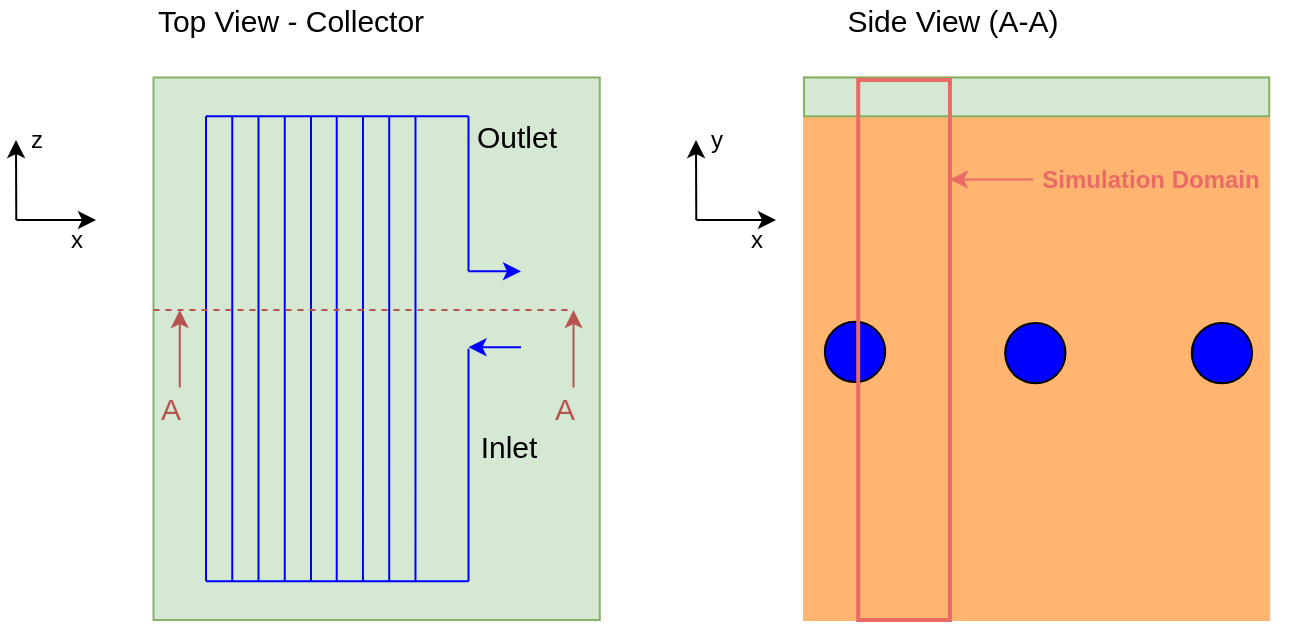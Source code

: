 <mxfile version="16.0.0" type="device"><diagram id="qGkrM2VVSf9EW1ImrNwJ" name="Seite-1"><mxGraphModel dx="1102" dy="985" grid="1" gridSize="10" guides="1" tooltips="1" connect="1" arrows="1" fold="1" page="1" pageScale="1" pageWidth="827" pageHeight="1169" math="0" shadow="0"><root><mxCell id="0"/><mxCell id="1" parent="0"/><mxCell id="gkoivfk0tLH07g9PlMV8-37" value="" style="group;fontSize=15;" parent="1" vertex="1" connectable="0"><mxGeometry x="88.75" y="170" width="229.688" height="310" as="geometry"/></mxCell><mxCell id="gkoivfk0tLH07g9PlMV8-13" value="" style="rounded=0;whiteSpace=wrap;html=1;fillColor=#d5e8d4;strokeColor=#82b366;fontSize=15;" parent="gkoivfk0tLH07g9PlMV8-37" vertex="1"><mxGeometry y="38.75" width="223.125" height="271.25" as="geometry"/></mxCell><mxCell id="gkoivfk0tLH07g9PlMV8-2" value="" style="endArrow=none;html=1;rounded=0;strokeColor=#0000FF;fontSize=15;" parent="gkoivfk0tLH07g9PlMV8-37" edge="1"><mxGeometry width="50" height="50" relative="1" as="geometry"><mxPoint x="26.25" y="290.625" as="sourcePoint"/><mxPoint x="26.25" y="58.125" as="targetPoint"/><Array as="points"><mxPoint x="26.25" y="232.5"/></Array></mxGeometry></mxCell><mxCell id="gkoivfk0tLH07g9PlMV8-3" value="" style="endArrow=none;html=1;rounded=0;strokeColor=#0000FF;fontSize=15;" parent="gkoivfk0tLH07g9PlMV8-37" edge="1"><mxGeometry width="50" height="50" relative="1" as="geometry"><mxPoint x="39.375" y="290.625" as="sourcePoint"/><mxPoint x="39.375" y="58.125" as="targetPoint"/><Array as="points"><mxPoint x="39.375" y="232.5"/></Array></mxGeometry></mxCell><mxCell id="gkoivfk0tLH07g9PlMV8-4" value="" style="endArrow=none;html=1;rounded=0;strokeColor=#0000FF;fontSize=15;" parent="gkoivfk0tLH07g9PlMV8-37" edge="1"><mxGeometry width="50" height="50" relative="1" as="geometry"><mxPoint x="52.5" y="290.625" as="sourcePoint"/><mxPoint x="52.5" y="58.125" as="targetPoint"/><Array as="points"><mxPoint x="52.5" y="232.5"/></Array></mxGeometry></mxCell><mxCell id="gkoivfk0tLH07g9PlMV8-5" value="" style="endArrow=none;html=1;rounded=0;strokeColor=#0000FF;fontSize=15;" parent="gkoivfk0tLH07g9PlMV8-37" edge="1"><mxGeometry width="50" height="50" relative="1" as="geometry"><mxPoint x="65.625" y="290.625" as="sourcePoint"/><mxPoint x="65.625" y="58.125" as="targetPoint"/><Array as="points"><mxPoint x="65.625" y="232.5"/></Array></mxGeometry></mxCell><mxCell id="gkoivfk0tLH07g9PlMV8-6" value="" style="endArrow=none;html=1;rounded=0;strokeColor=#0000FF;fontSize=15;" parent="gkoivfk0tLH07g9PlMV8-37" edge="1"><mxGeometry width="50" height="50" relative="1" as="geometry"><mxPoint x="78.75" y="290.625" as="sourcePoint"/><mxPoint x="78.75" y="58.125" as="targetPoint"/><Array as="points"><mxPoint x="78.75" y="232.5"/></Array></mxGeometry></mxCell><mxCell id="gkoivfk0tLH07g9PlMV8-7" value="" style="endArrow=none;html=1;rounded=0;strokeColor=#0000FF;fontSize=15;" parent="gkoivfk0tLH07g9PlMV8-37" edge="1"><mxGeometry width="50" height="50" relative="1" as="geometry"><mxPoint x="91.613" y="290.625" as="sourcePoint"/><mxPoint x="91.613" y="58.125" as="targetPoint"/><Array as="points"><mxPoint x="91.613" y="232.5"/></Array></mxGeometry></mxCell><mxCell id="gkoivfk0tLH07g9PlMV8-8" value="" style="endArrow=none;html=1;rounded=0;strokeColor=#0000FF;fontSize=15;" parent="gkoivfk0tLH07g9PlMV8-37" edge="1"><mxGeometry width="50" height="50" relative="1" as="geometry"><mxPoint x="104.737" y="290.625" as="sourcePoint"/><mxPoint x="104.737" y="58.125" as="targetPoint"/><Array as="points"><mxPoint x="104.738" y="232.5"/></Array></mxGeometry></mxCell><mxCell id="gkoivfk0tLH07g9PlMV8-9" value="" style="endArrow=none;html=1;rounded=0;strokeColor=#0000FF;fontSize=15;" parent="gkoivfk0tLH07g9PlMV8-37" edge="1"><mxGeometry width="50" height="50" relative="1" as="geometry"><mxPoint x="117.862" y="290.625" as="sourcePoint"/><mxPoint x="117.862" y="58.125" as="targetPoint"/><Array as="points"><mxPoint x="117.863" y="232.5"/></Array></mxGeometry></mxCell><mxCell id="gkoivfk0tLH07g9PlMV8-10" value="" style="endArrow=none;html=1;rounded=0;strokeColor=#0000FF;fontSize=15;" parent="gkoivfk0tLH07g9PlMV8-37" edge="1"><mxGeometry width="50" height="50" relative="1" as="geometry"><mxPoint x="130.987" y="290.625" as="sourcePoint"/><mxPoint x="130.987" y="58.125" as="targetPoint"/><Array as="points"><mxPoint x="130.988" y="232.5"/></Array></mxGeometry></mxCell><mxCell id="gkoivfk0tLH07g9PlMV8-15" value="" style="endArrow=none;html=1;rounded=0;strokeColor=#0000FF;fontSize=15;" parent="gkoivfk0tLH07g9PlMV8-37" edge="1"><mxGeometry width="50" height="50" relative="1" as="geometry"><mxPoint x="26.25" y="58.125" as="sourcePoint"/><mxPoint x="157.5" y="58.125" as="targetPoint"/><Array as="points"><mxPoint x="52.5" y="58.125"/></Array></mxGeometry></mxCell><mxCell id="gkoivfk0tLH07g9PlMV8-16" value="" style="endArrow=none;html=1;rounded=0;strokeColor=#0000FF;fontSize=15;" parent="gkoivfk0tLH07g9PlMV8-37" edge="1"><mxGeometry width="50" height="50" relative="1" as="geometry"><mxPoint x="26.25" y="290.625" as="sourcePoint"/><mxPoint x="157.5" y="290.625" as="targetPoint"/><Array as="points"><mxPoint x="52.5" y="290.625"/></Array></mxGeometry></mxCell><mxCell id="gkoivfk0tLH07g9PlMV8-17" value="" style="endArrow=none;html=1;rounded=0;strokeColor=#0000FF;fontSize=15;" parent="gkoivfk0tLH07g9PlMV8-37" edge="1"><mxGeometry width="50" height="50" relative="1" as="geometry"><mxPoint x="157.5" y="290.625" as="sourcePoint"/><mxPoint x="157.5" y="174.375" as="targetPoint"/><Array as="points"><mxPoint x="157.5" y="232.5"/></Array></mxGeometry></mxCell><mxCell id="gkoivfk0tLH07g9PlMV8-19" value="" style="endArrow=none;html=1;rounded=0;strokeColor=#0000FF;fontSize=15;" parent="gkoivfk0tLH07g9PlMV8-37" edge="1"><mxGeometry width="50" height="50" relative="1" as="geometry"><mxPoint x="157.5" y="135.625" as="sourcePoint"/><mxPoint x="157.5" y="58.125" as="targetPoint"/><Array as="points"><mxPoint x="157.5" y="116.25"/></Array></mxGeometry></mxCell><mxCell id="gkoivfk0tLH07g9PlMV8-21" value="Inlet" style="text;html=1;align=center;verticalAlign=middle;resizable=0;points=[];autosize=1;strokeColor=none;fillColor=none;fontSize=15;" parent="gkoivfk0tLH07g9PlMV8-37" vertex="1"><mxGeometry x="157.5" y="213.125" width="40" height="20" as="geometry"/></mxCell><mxCell id="gkoivfk0tLH07g9PlMV8-22" value="Outlet" style="text;html=1;align=center;verticalAlign=middle;resizable=0;points=[];autosize=1;strokeColor=none;fillColor=none;fontSize=15;" parent="gkoivfk0tLH07g9PlMV8-37" vertex="1"><mxGeometry x="150.938" y="58.125" width="60" height="20" as="geometry"/></mxCell><mxCell id="gkoivfk0tLH07g9PlMV8-25" value="" style="endArrow=classic;html=1;rounded=0;strokeColor=#0000FF;fontSize=15;" parent="gkoivfk0tLH07g9PlMV8-37" edge="1"><mxGeometry width="50" height="50" relative="1" as="geometry"><mxPoint x="183.75" y="173.6" as="sourcePoint"/><mxPoint x="157.5" y="173.6" as="targetPoint"/><Array as="points"><mxPoint x="170.625" y="173.6"/></Array></mxGeometry></mxCell><mxCell id="gkoivfk0tLH07g9PlMV8-27" value="" style="endArrow=classic;html=1;rounded=0;strokeColor=#0000FF;fontSize=15;" parent="gkoivfk0tLH07g9PlMV8-37" edge="1"><mxGeometry width="50" height="50" relative="1" as="geometry"><mxPoint x="170.625" y="135.625" as="sourcePoint"/><mxPoint x="183.75" y="135.625" as="targetPoint"/><Array as="points"><mxPoint x="157.5" y="135.625"/></Array></mxGeometry></mxCell><mxCell id="gkoivfk0tLH07g9PlMV8-28" value="Top View - Collector" style="text;html=1;align=center;verticalAlign=middle;resizable=0;points=[];autosize=1;strokeColor=none;fillColor=none;fontSize=15;" parent="gkoivfk0tLH07g9PlMV8-37" vertex="1"><mxGeometry x="-6.562" width="150" height="20" as="geometry"/></mxCell><mxCell id="gkoivfk0tLH07g9PlMV8-30" value="" style="endArrow=none;dashed=1;html=1;rounded=0;strokeColor=#b85450;fillColor=#f8cecc;fontSize=15;" parent="gkoivfk0tLH07g9PlMV8-37" edge="1"><mxGeometry width="50" height="50" relative="1" as="geometry"><mxPoint y="155" as="sourcePoint"/><mxPoint x="210" y="155" as="targetPoint"/></mxGeometry></mxCell><mxCell id="gkoivfk0tLH07g9PlMV8-32" value="" style="endArrow=classic;html=1;rounded=0;strokeColor=#b85450;fillColor=#f8cecc;fontSize=15;" parent="gkoivfk0tLH07g9PlMV8-37" edge="1"><mxGeometry width="50" height="50" relative="1" as="geometry"><mxPoint x="210" y="193.75" as="sourcePoint"/><mxPoint x="210" y="155" as="targetPoint"/></mxGeometry></mxCell><mxCell id="gkoivfk0tLH07g9PlMV8-33" value="" style="endArrow=classic;html=1;rounded=0;strokeColor=#b85450;fillColor=#f8cecc;fontSize=15;" parent="gkoivfk0tLH07g9PlMV8-37" edge="1"><mxGeometry width="50" height="50" relative="1" as="geometry"><mxPoint x="13.125" y="193.75" as="sourcePoint"/><mxPoint x="13.125" y="155" as="targetPoint"/></mxGeometry></mxCell><mxCell id="gkoivfk0tLH07g9PlMV8-34" value="&lt;font color=&quot;#b85450&quot; style=&quot;font-size: 15px;&quot;&gt;A&lt;/font&gt;" style="text;html=1;align=center;verticalAlign=middle;resizable=0;points=[];autosize=1;strokeColor=none;fillColor=none;fontSize=15;" parent="gkoivfk0tLH07g9PlMV8-37" vertex="1"><mxGeometry x="190.312" y="193.75" width="30" height="20" as="geometry"/></mxCell><mxCell id="gkoivfk0tLH07g9PlMV8-35" value="&lt;font color=&quot;#b85450&quot; style=&quot;font-size: 15px;&quot;&gt;A&lt;/font&gt;" style="text;html=1;align=center;verticalAlign=middle;resizable=0;points=[];autosize=1;strokeColor=none;fillColor=none;fontSize=15;" parent="gkoivfk0tLH07g9PlMV8-37" vertex="1"><mxGeometry x="-6.562" y="193.75" width="30" height="20" as="geometry"/></mxCell><mxCell id="gkoivfk0tLH07g9PlMV8-39" value="" style="group;fontSize=15;" parent="1" vertex="1" connectable="0"><mxGeometry x="414.01" y="170" width="246" height="310" as="geometry"/></mxCell><mxCell id="gkoivfk0tLH07g9PlMV8-40" value="" style="rounded=0;whiteSpace=wrap;html=1;fillColor=#FFB570;strokeColor=#FFB570;fontSize=15;" parent="gkoivfk0tLH07g9PlMV8-39" vertex="1"><mxGeometry y="38.75" width="232.584" height="271.25" as="geometry"/></mxCell><mxCell id="gkoivfk0tLH07g9PlMV8-58" value="Side View (A-A)" style="text;html=1;align=center;verticalAlign=middle;resizable=0;points=[];autosize=1;strokeColor=none;fillColor=none;fontSize=15;" parent="gkoivfk0tLH07g9PlMV8-39" vertex="1"><mxGeometry x="13.681" width="120" height="20" as="geometry"/></mxCell><mxCell id="gkoivfk0tLH07g9PlMV8-69" value="" style="ellipse;whiteSpace=wrap;html=1;aspect=fixed;fontColor=#B85450;fillColor=#0000FF;fontSize=15;" parent="gkoivfk0tLH07g9PlMV8-39" vertex="1"><mxGeometry x="10.424" y="160.86" width="30.16" height="30.16" as="geometry"/></mxCell><mxCell id="gkoivfk0tLH07g9PlMV8-81" value="" style="rounded=0;whiteSpace=wrap;html=1;strokeColor=#82b366;fillColor=#d5e8d4;fontSize=15;" parent="gkoivfk0tLH07g9PlMV8-39" vertex="1"><mxGeometry y="38.75" width="232.584" height="19.375" as="geometry"/></mxCell><mxCell id="gdDN2VMyQoeMfUUqt5QG-49" value="" style="rounded=0;whiteSpace=wrap;html=1;fillColor=none;strokeColor=#EA6B66;strokeWidth=2;" parent="gkoivfk0tLH07g9PlMV8-39" vertex="1"><mxGeometry x="27.092" y="40" width="45.876" height="270" as="geometry"/></mxCell><mxCell id="gdDN2VMyQoeMfUUqt5QG-50" value="" style="ellipse;whiteSpace=wrap;html=1;aspect=fixed;fontColor=#B85450;fillColor=#0000FF;fontSize=15;" parent="gkoivfk0tLH07g9PlMV8-39" vertex="1"><mxGeometry x="100.57" y="161.48" width="30.16" height="30.16" as="geometry"/></mxCell><mxCell id="gdDN2VMyQoeMfUUqt5QG-58" value="" style="ellipse;whiteSpace=wrap;html=1;aspect=fixed;fontColor=#B85450;fillColor=#0000FF;fontSize=15;" parent="gkoivfk0tLH07g9PlMV8-39" vertex="1"><mxGeometry x="193.875" y="161.48" width="30.16" height="30.16" as="geometry"/></mxCell><mxCell id="gdDN2VMyQoeMfUUqt5QG-59" value="" style="endArrow=classic;html=1;rounded=0;strokeColor=#EA6B66;" parent="gkoivfk0tLH07g9PlMV8-39" edge="1"><mxGeometry width="50" height="50" relative="1" as="geometry"><mxPoint x="114.658" y="89.71" as="sourcePoint"/><mxPoint x="72.962" y="89.71" as="targetPoint"/><Array as="points"><mxPoint x="72.962" y="89.71"/></Array></mxGeometry></mxCell><mxCell id="gdDN2VMyQoeMfUUqt5QG-60" value="&lt;b&gt;&lt;font color=&quot;#ea6b66&quot;&gt;Simulation Domain&lt;/font&gt;&lt;/b&gt;" style="text;html=1;align=center;verticalAlign=middle;resizable=0;points=[];autosize=1;strokeColor=none;fillColor=none;" parent="gkoivfk0tLH07g9PlMV8-39" vertex="1"><mxGeometry x="112.583" y="80" width="120" height="20" as="geometry"/></mxCell><mxCell id="gdDN2VMyQoeMfUUqt5QG-66" value="" style="group" parent="1" vertex="1" connectable="0"><mxGeometry x="20" y="230.005" width="40" height="70" as="geometry"/></mxCell><mxCell id="gdDN2VMyQoeMfUUqt5QG-4" value="" style="endArrow=classic;html=1;rounded=0;" parent="gdDN2VMyQoeMfUUqt5QG-66" edge="1"><mxGeometry width="50" height="50" relative="1" as="geometry"><mxPoint x="0.14" y="49.995" as="sourcePoint"/><mxPoint y="9.995" as="targetPoint"/></mxGeometry></mxCell><mxCell id="gdDN2VMyQoeMfUUqt5QG-5" value="z" style="text;html=1;align=center;verticalAlign=middle;resizable=0;points=[];autosize=1;strokeColor=none;fillColor=none;" parent="gdDN2VMyQoeMfUUqt5QG-66" vertex="1"><mxGeometry width="20" height="20" as="geometry"/></mxCell><mxCell id="gdDN2VMyQoeMfUUqt5QG-6" value="x" style="text;html=1;align=center;verticalAlign=middle;resizable=0;points=[];autosize=1;strokeColor=none;fillColor=none;" parent="gdDN2VMyQoeMfUUqt5QG-66" vertex="1"><mxGeometry x="20" y="50" width="20" height="20" as="geometry"/></mxCell><mxCell id="gdDN2VMyQoeMfUUqt5QG-65" value="" style="endArrow=classic;html=1;rounded=0;" parent="gdDN2VMyQoeMfUUqt5QG-66" edge="1"><mxGeometry width="50" height="50" relative="1" as="geometry"><mxPoint x="0.14" y="49.995" as="sourcePoint"/><mxPoint x="40" y="49.995" as="targetPoint"/><Array as="points"/></mxGeometry></mxCell><mxCell id="gdDN2VMyQoeMfUUqt5QG-67" value="" style="group" parent="1" vertex="1" connectable="0"><mxGeometry x="360" y="230.005" width="40" height="70" as="geometry"/></mxCell><mxCell id="gdDN2VMyQoeMfUUqt5QG-68" value="" style="endArrow=classic;html=1;rounded=0;" parent="gdDN2VMyQoeMfUUqt5QG-67" edge="1"><mxGeometry width="50" height="50" relative="1" as="geometry"><mxPoint x="0.14" y="49.995" as="sourcePoint"/><mxPoint y="9.995" as="targetPoint"/></mxGeometry></mxCell><mxCell id="gdDN2VMyQoeMfUUqt5QG-69" value="y" style="text;html=1;align=center;verticalAlign=middle;resizable=0;points=[];autosize=1;strokeColor=none;fillColor=none;" parent="gdDN2VMyQoeMfUUqt5QG-67" vertex="1"><mxGeometry width="20" height="20" as="geometry"/></mxCell><mxCell id="gdDN2VMyQoeMfUUqt5QG-70" value="x" style="text;html=1;align=center;verticalAlign=middle;resizable=0;points=[];autosize=1;strokeColor=none;fillColor=none;" parent="gdDN2VMyQoeMfUUqt5QG-67" vertex="1"><mxGeometry x="20" y="50" width="20" height="20" as="geometry"/></mxCell><mxCell id="gdDN2VMyQoeMfUUqt5QG-71" value="" style="endArrow=classic;html=1;rounded=0;" parent="gdDN2VMyQoeMfUUqt5QG-67" edge="1"><mxGeometry width="50" height="50" relative="1" as="geometry"><mxPoint x="0.14" y="49.995" as="sourcePoint"/><mxPoint x="40" y="49.995" as="targetPoint"/><Array as="points"/></mxGeometry></mxCell></root></mxGraphModel></diagram></mxfile>